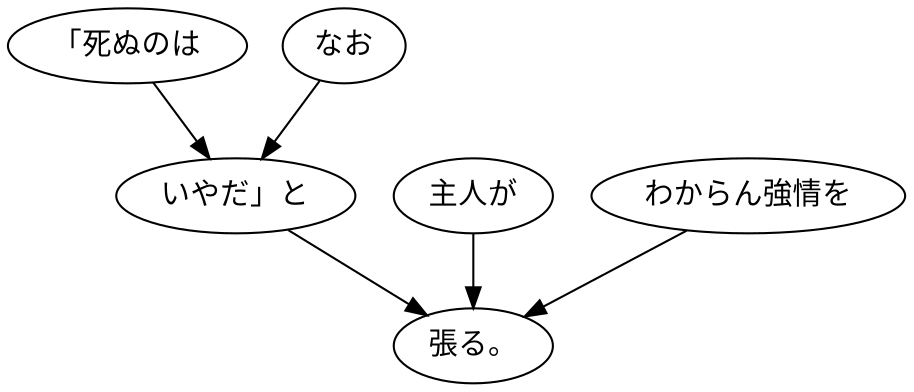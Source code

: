 digraph graph8567 {
	node0 [label="「死ぬのは"];
	node1 [label="なお"];
	node2 [label="いやだ」と"];
	node3 [label="主人が"];
	node4 [label="わからん強情を"];
	node5 [label="張る。"];
	node0 -> node2;
	node1 -> node2;
	node2 -> node5;
	node3 -> node5;
	node4 -> node5;
}
